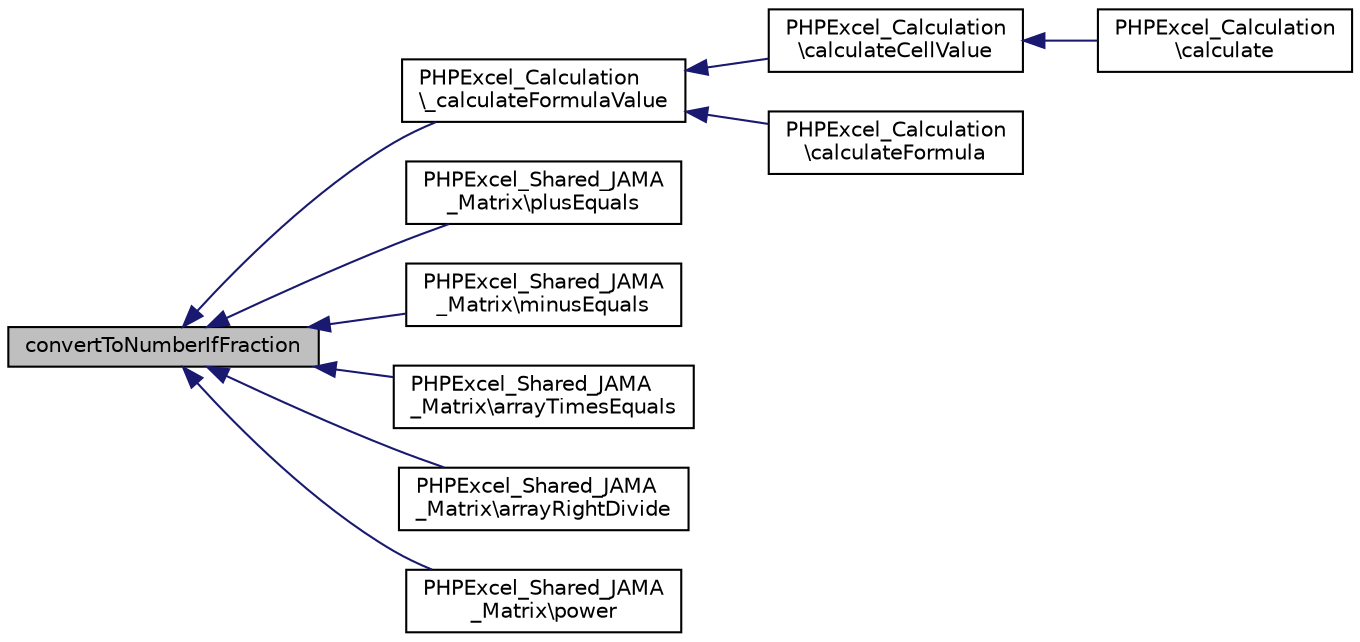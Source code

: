 digraph "convertToNumberIfFraction"
{
  edge [fontname="Helvetica",fontsize="10",labelfontname="Helvetica",labelfontsize="10"];
  node [fontname="Helvetica",fontsize="10",shape=record];
  rankdir="LR";
  Node24 [label="convertToNumberIfFraction",height=0.2,width=0.4,color="black", fillcolor="grey75", style="filled", fontcolor="black"];
  Node24 -> Node25 [dir="back",color="midnightblue",fontsize="10",style="solid",fontname="Helvetica"];
  Node25 [label="PHPExcel_Calculation\l\\_calculateFormulaValue",height=0.2,width=0.4,color="black", fillcolor="white", style="filled",URL="$class_p_h_p_excel___calculation.html#ad1aef41691363540e51e0a585e111eaa"];
  Node25 -> Node26 [dir="back",color="midnightblue",fontsize="10",style="solid",fontname="Helvetica"];
  Node26 [label="PHPExcel_Calculation\l\\calculateCellValue",height=0.2,width=0.4,color="black", fillcolor="white", style="filled",URL="$class_p_h_p_excel___calculation.html#a99d9fd18681a10516af2c86721a39dee"];
  Node26 -> Node27 [dir="back",color="midnightblue",fontsize="10",style="solid",fontname="Helvetica"];
  Node27 [label="PHPExcel_Calculation\l\\calculate",height=0.2,width=0.4,color="black", fillcolor="white", style="filled",URL="$class_p_h_p_excel___calculation.html#aebaa9815d4d23c1958b93dafa720b362"];
  Node25 -> Node28 [dir="back",color="midnightblue",fontsize="10",style="solid",fontname="Helvetica"];
  Node28 [label="PHPExcel_Calculation\l\\calculateFormula",height=0.2,width=0.4,color="black", fillcolor="white", style="filled",URL="$class_p_h_p_excel___calculation.html#afc1160d65c63b9bffa861c57eb77fed1"];
  Node24 -> Node29 [dir="back",color="midnightblue",fontsize="10",style="solid",fontname="Helvetica"];
  Node29 [label="PHPExcel_Shared_JAMA\l_Matrix\\plusEquals",height=0.2,width=0.4,color="black", fillcolor="white", style="filled",URL="$class_p_h_p_excel___shared___j_a_m_a___matrix.html#a3626acb3fce0149c49d0c0ec6ea67305"];
  Node24 -> Node30 [dir="back",color="midnightblue",fontsize="10",style="solid",fontname="Helvetica"];
  Node30 [label="PHPExcel_Shared_JAMA\l_Matrix\\minusEquals",height=0.2,width=0.4,color="black", fillcolor="white", style="filled",URL="$class_p_h_p_excel___shared___j_a_m_a___matrix.html#a3f69521938731a9201411fa7ed717807"];
  Node24 -> Node31 [dir="back",color="midnightblue",fontsize="10",style="solid",fontname="Helvetica"];
  Node31 [label="PHPExcel_Shared_JAMA\l_Matrix\\arrayTimesEquals",height=0.2,width=0.4,color="black", fillcolor="white", style="filled",URL="$class_p_h_p_excel___shared___j_a_m_a___matrix.html#a51ce3c11283b6741f2e8cc1d4ef99c7a"];
  Node24 -> Node32 [dir="back",color="midnightblue",fontsize="10",style="solid",fontname="Helvetica"];
  Node32 [label="PHPExcel_Shared_JAMA\l_Matrix\\arrayRightDivide",height=0.2,width=0.4,color="black", fillcolor="white", style="filled",URL="$class_p_h_p_excel___shared___j_a_m_a___matrix.html#af7261c27d4d4a5fb8e4b91bba42125b6"];
  Node24 -> Node33 [dir="back",color="midnightblue",fontsize="10",style="solid",fontname="Helvetica"];
  Node33 [label="PHPExcel_Shared_JAMA\l_Matrix\\power",height=0.2,width=0.4,color="black", fillcolor="white", style="filled",URL="$class_p_h_p_excel___shared___j_a_m_a___matrix.html#a5a36edc03e4439a8541e7b1ece3a0889"];
}
